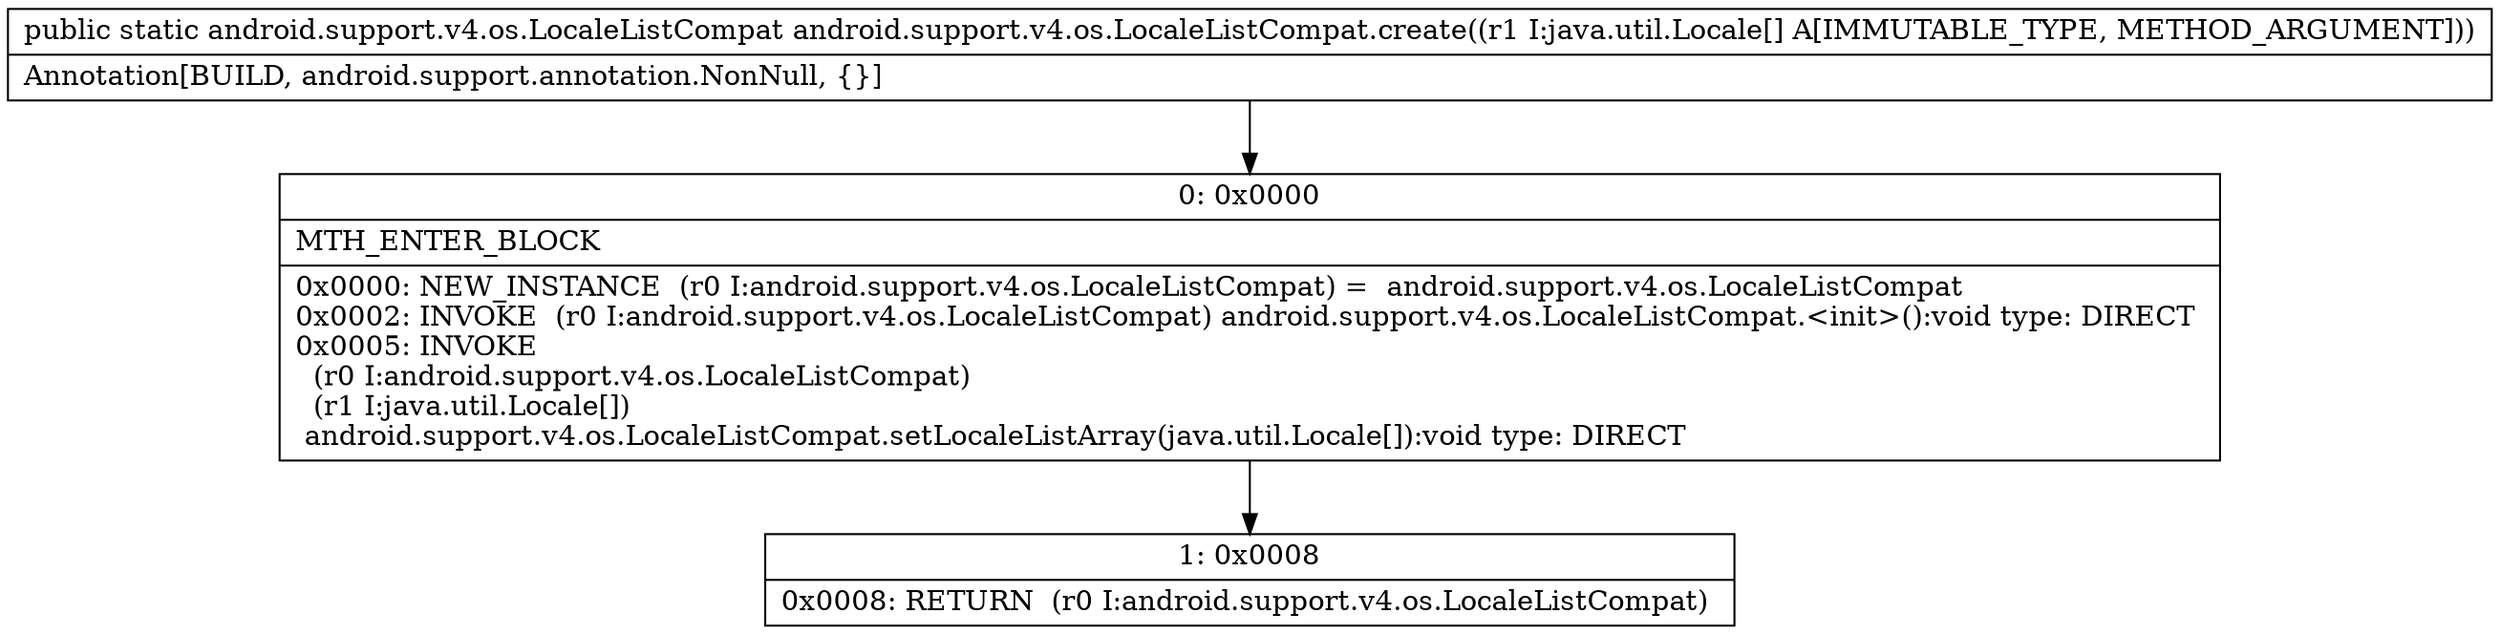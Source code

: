 digraph "CFG forandroid.support.v4.os.LocaleListCompat.create([Ljava\/util\/Locale;)Landroid\/support\/v4\/os\/LocaleListCompat;" {
Node_0 [shape=record,label="{0\:\ 0x0000|MTH_ENTER_BLOCK\l|0x0000: NEW_INSTANCE  (r0 I:android.support.v4.os.LocaleListCompat) =  android.support.v4.os.LocaleListCompat \l0x0002: INVOKE  (r0 I:android.support.v4.os.LocaleListCompat) android.support.v4.os.LocaleListCompat.\<init\>():void type: DIRECT \l0x0005: INVOKE  \l  (r0 I:android.support.v4.os.LocaleListCompat)\l  (r1 I:java.util.Locale[])\l android.support.v4.os.LocaleListCompat.setLocaleListArray(java.util.Locale[]):void type: DIRECT \l}"];
Node_1 [shape=record,label="{1\:\ 0x0008|0x0008: RETURN  (r0 I:android.support.v4.os.LocaleListCompat) \l}"];
MethodNode[shape=record,label="{public static android.support.v4.os.LocaleListCompat android.support.v4.os.LocaleListCompat.create((r1 I:java.util.Locale[] A[IMMUTABLE_TYPE, METHOD_ARGUMENT]))  | Annotation[BUILD, android.support.annotation.NonNull, \{\}]\l}"];
MethodNode -> Node_0;
Node_0 -> Node_1;
}

